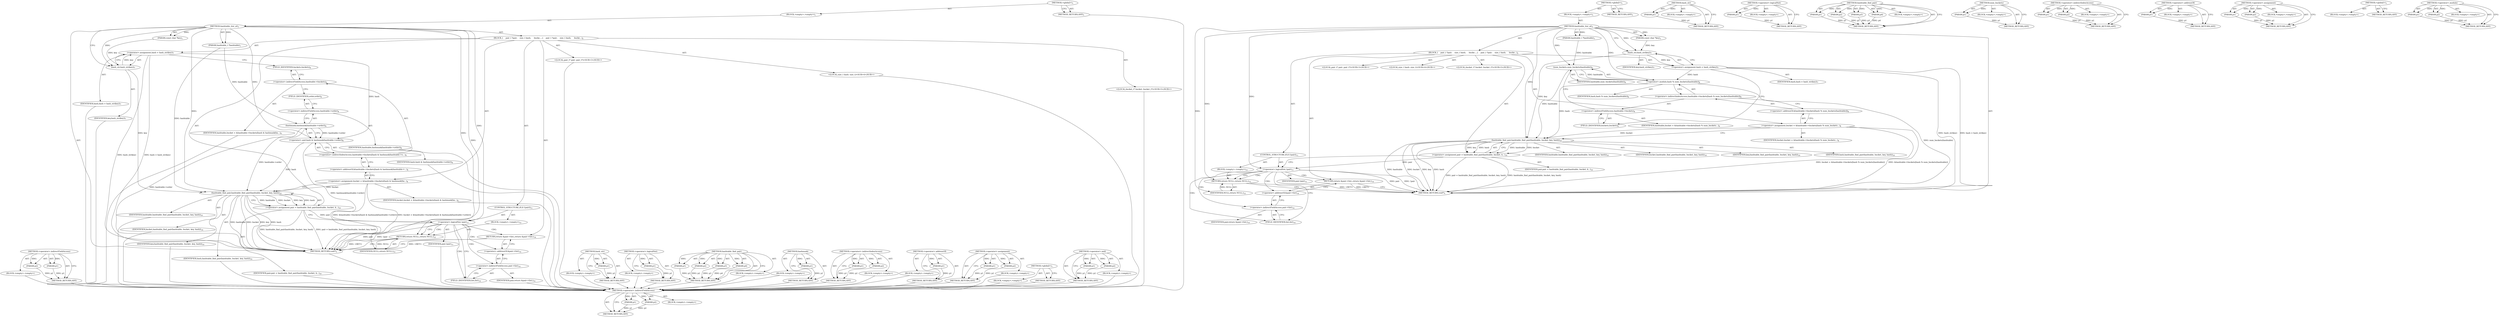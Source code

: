 digraph "&lt;operator&gt;.and" {
vulnerable_93 [label=<(METHOD,&lt;operator&gt;.indirectFieldAccess)>];
vulnerable_94 [label=<(PARAM,p1)>];
vulnerable_95 [label=<(PARAM,p2)>];
vulnerable_96 [label=<(BLOCK,&lt;empty&gt;,&lt;empty&gt;)>];
vulnerable_97 [label=<(METHOD_RETURN,ANY)>];
vulnerable_6 [label=<(METHOD,&lt;global&gt;)<SUB>1</SUB>>];
vulnerable_7 [label=<(BLOCK,&lt;empty&gt;,&lt;empty&gt;)<SUB>1</SUB>>];
vulnerable_8 [label=<(METHOD,hashtable_iter_at)<SUB>1</SUB>>];
vulnerable_9 [label=<(PARAM,hashtable_t *hashtable)<SUB>1</SUB>>];
vulnerable_10 [label=<(PARAM,const char *key)<SUB>1</SUB>>];
vulnerable_11 [label=<(BLOCK,{
    pair_t *pair;
    size_t hash;
     bucke...,{
    pair_t *pair;
    size_t hash;
     bucke...)<SUB>2</SUB>>];
vulnerable_12 [label="<(LOCAL,pair_t* pair: pair_t*)<SUB>3</SUB>>"];
vulnerable_13 [label="<(LOCAL,size_t hash: size_t)<SUB>4</SUB>>"];
vulnerable_14 [label="<(LOCAL,bucket_t* bucket: bucket_t*)<SUB>5</SUB>>"];
vulnerable_15 [label=<(&lt;operator&gt;.assignment,hash = hash_str(key))<SUB>7</SUB>>];
vulnerable_16 [label=<(IDENTIFIER,hash,hash = hash_str(key))<SUB>7</SUB>>];
vulnerable_17 [label=<(hash_str,hash_str(key))<SUB>7</SUB>>];
vulnerable_18 [label=<(IDENTIFIER,key,hash_str(key))<SUB>7</SUB>>];
vulnerable_19 [label=<(&lt;operator&gt;.assignment,bucket = &amp;hashtable-&gt;buckets[hash % num_buckets...)<SUB>8</SUB>>];
vulnerable_20 [label=<(IDENTIFIER,bucket,bucket = &amp;hashtable-&gt;buckets[hash % num_buckets...)<SUB>8</SUB>>];
vulnerable_21 [label=<(&lt;operator&gt;.addressOf,&amp;hashtable-&gt;buckets[hash % num_buckets(hashtable)])<SUB>8</SUB>>];
vulnerable_22 [label=<(&lt;operator&gt;.indirectIndexAccess,hashtable-&gt;buckets[hash % num_buckets(hashtable)])<SUB>8</SUB>>];
vulnerable_23 [label=<(&lt;operator&gt;.indirectFieldAccess,hashtable-&gt;buckets)<SUB>8</SUB>>];
vulnerable_24 [label=<(IDENTIFIER,hashtable,bucket = &amp;hashtable-&gt;buckets[hash % num_buckets...)<SUB>8</SUB>>];
vulnerable_25 [label=<(FIELD_IDENTIFIER,buckets,buckets)<SUB>8</SUB>>];
vulnerable_26 [label=<(&lt;operator&gt;.modulo,hash % num_buckets(hashtable))<SUB>8</SUB>>];
vulnerable_27 [label=<(IDENTIFIER,hash,hash % num_buckets(hashtable))<SUB>8</SUB>>];
vulnerable_28 [label=<(num_buckets,num_buckets(hashtable))<SUB>8</SUB>>];
vulnerable_29 [label=<(IDENTIFIER,hashtable,num_buckets(hashtable))<SUB>8</SUB>>];
vulnerable_30 [label=<(&lt;operator&gt;.assignment,pair = hashtable_find_pair(hashtable, bucket, k...)<SUB>10</SUB>>];
vulnerable_31 [label=<(IDENTIFIER,pair,pair = hashtable_find_pair(hashtable, bucket, k...)<SUB>10</SUB>>];
vulnerable_32 [label=<(hashtable_find_pair,hashtable_find_pair(hashtable, bucket, key, hash))<SUB>10</SUB>>];
vulnerable_33 [label=<(IDENTIFIER,hashtable,hashtable_find_pair(hashtable, bucket, key, hash))<SUB>10</SUB>>];
vulnerable_34 [label=<(IDENTIFIER,bucket,hashtable_find_pair(hashtable, bucket, key, hash))<SUB>10</SUB>>];
vulnerable_35 [label=<(IDENTIFIER,key,hashtable_find_pair(hashtable, bucket, key, hash))<SUB>10</SUB>>];
vulnerable_36 [label=<(IDENTIFIER,hash,hashtable_find_pair(hashtable, bucket, key, hash))<SUB>10</SUB>>];
vulnerable_37 [label=<(CONTROL_STRUCTURE,IF,if (!pair))<SUB>11</SUB>>];
vulnerable_38 [label=<(&lt;operator&gt;.logicalNot,!pair)<SUB>11</SUB>>];
vulnerable_39 [label=<(IDENTIFIER,pair,!pair)<SUB>11</SUB>>];
vulnerable_40 [label=<(BLOCK,&lt;empty&gt;,&lt;empty&gt;)<SUB>12</SUB>>];
vulnerable_41 [label=<(RETURN,return NULL;,return NULL;)<SUB>12</SUB>>];
vulnerable_42 [label=<(IDENTIFIER,NULL,return NULL;)<SUB>12</SUB>>];
vulnerable_43 [label=<(RETURN,return &amp;pair-&gt;list;,return &amp;pair-&gt;list;)<SUB>14</SUB>>];
vulnerable_44 [label=<(&lt;operator&gt;.addressOf,&amp;pair-&gt;list)<SUB>14</SUB>>];
vulnerable_45 [label=<(&lt;operator&gt;.indirectFieldAccess,pair-&gt;list)<SUB>14</SUB>>];
vulnerable_46 [label=<(IDENTIFIER,pair,return &amp;pair-&gt;list;)<SUB>14</SUB>>];
vulnerable_47 [label=<(FIELD_IDENTIFIER,list,list)<SUB>14</SUB>>];
vulnerable_48 [label=<(METHOD_RETURN,void*)<SUB>1</SUB>>];
vulnerable_50 [label=<(METHOD_RETURN,ANY)<SUB>1</SUB>>];
vulnerable_80 [label=<(METHOD,hash_str)>];
vulnerable_81 [label=<(PARAM,p1)>];
vulnerable_82 [label=<(BLOCK,&lt;empty&gt;,&lt;empty&gt;)>];
vulnerable_83 [label=<(METHOD_RETURN,ANY)>];
vulnerable_114 [label=<(METHOD,&lt;operator&gt;.logicalNot)>];
vulnerable_115 [label=<(PARAM,p1)>];
vulnerable_116 [label=<(BLOCK,&lt;empty&gt;,&lt;empty&gt;)>];
vulnerable_117 [label=<(METHOD_RETURN,ANY)>];
vulnerable_107 [label=<(METHOD,hashtable_find_pair)>];
vulnerable_108 [label=<(PARAM,p1)>];
vulnerable_109 [label=<(PARAM,p2)>];
vulnerable_110 [label=<(PARAM,p3)>];
vulnerable_111 [label=<(PARAM,p4)>];
vulnerable_112 [label=<(BLOCK,&lt;empty&gt;,&lt;empty&gt;)>];
vulnerable_113 [label=<(METHOD_RETURN,ANY)>];
vulnerable_103 [label=<(METHOD,num_buckets)>];
vulnerable_104 [label=<(PARAM,p1)>];
vulnerable_105 [label=<(BLOCK,&lt;empty&gt;,&lt;empty&gt;)>];
vulnerable_106 [label=<(METHOD_RETURN,ANY)>];
vulnerable_88 [label=<(METHOD,&lt;operator&gt;.indirectIndexAccess)>];
vulnerable_89 [label=<(PARAM,p1)>];
vulnerable_90 [label=<(PARAM,p2)>];
vulnerable_91 [label=<(BLOCK,&lt;empty&gt;,&lt;empty&gt;)>];
vulnerable_92 [label=<(METHOD_RETURN,ANY)>];
vulnerable_84 [label=<(METHOD,&lt;operator&gt;.addressOf)>];
vulnerable_85 [label=<(PARAM,p1)>];
vulnerable_86 [label=<(BLOCK,&lt;empty&gt;,&lt;empty&gt;)>];
vulnerable_87 [label=<(METHOD_RETURN,ANY)>];
vulnerable_75 [label=<(METHOD,&lt;operator&gt;.assignment)>];
vulnerable_76 [label=<(PARAM,p1)>];
vulnerable_77 [label=<(PARAM,p2)>];
vulnerable_78 [label=<(BLOCK,&lt;empty&gt;,&lt;empty&gt;)>];
vulnerable_79 [label=<(METHOD_RETURN,ANY)>];
vulnerable_69 [label=<(METHOD,&lt;global&gt;)<SUB>1</SUB>>];
vulnerable_70 [label=<(BLOCK,&lt;empty&gt;,&lt;empty&gt;)>];
vulnerable_71 [label=<(METHOD_RETURN,ANY)>];
vulnerable_98 [label=<(METHOD,&lt;operator&gt;.modulo)>];
vulnerable_99 [label=<(PARAM,p1)>];
vulnerable_100 [label=<(PARAM,p2)>];
vulnerable_101 [label=<(BLOCK,&lt;empty&gt;,&lt;empty&gt;)>];
vulnerable_102 [label=<(METHOD_RETURN,ANY)>];
fixed_95 [label=<(METHOD,&lt;operator&gt;.indirectFieldAccess)>];
fixed_96 [label=<(PARAM,p1)>];
fixed_97 [label=<(PARAM,p2)>];
fixed_98 [label=<(BLOCK,&lt;empty&gt;,&lt;empty&gt;)>];
fixed_99 [label=<(METHOD_RETURN,ANY)>];
fixed_6 [label=<(METHOD,&lt;global&gt;)<SUB>1</SUB>>];
fixed_7 [label=<(BLOCK,&lt;empty&gt;,&lt;empty&gt;)<SUB>1</SUB>>];
fixed_8 [label=<(METHOD,hashtable_iter_at)<SUB>1</SUB>>];
fixed_9 [label=<(PARAM,hashtable_t *hashtable)<SUB>1</SUB>>];
fixed_10 [label=<(PARAM,const char *key)<SUB>1</SUB>>];
fixed_11 [label=<(BLOCK,{
    pair_t *pair;
    size_t hash;
     bucke...,{
    pair_t *pair;
    size_t hash;
     bucke...)<SUB>2</SUB>>];
fixed_12 [label="<(LOCAL,pair_t* pair: pair_t*)<SUB>3</SUB>>"];
fixed_13 [label="<(LOCAL,size_t hash: size_t)<SUB>4</SUB>>"];
fixed_14 [label="<(LOCAL,bucket_t* bucket: bucket_t*)<SUB>5</SUB>>"];
fixed_15 [label=<(&lt;operator&gt;.assignment,hash = hash_str(key))<SUB>7</SUB>>];
fixed_16 [label=<(IDENTIFIER,hash,hash = hash_str(key))<SUB>7</SUB>>];
fixed_17 [label=<(hash_str,hash_str(key))<SUB>7</SUB>>];
fixed_18 [label=<(IDENTIFIER,key,hash_str(key))<SUB>7</SUB>>];
fixed_19 [label=<(&lt;operator&gt;.assignment,bucket = &amp;hashtable-&gt;buckets[hash &amp; hashmask(ha...)<SUB>8</SUB>>];
fixed_20 [label=<(IDENTIFIER,bucket,bucket = &amp;hashtable-&gt;buckets[hash &amp; hashmask(ha...)<SUB>8</SUB>>];
fixed_21 [label=<(&lt;operator&gt;.addressOf,&amp;hashtable-&gt;buckets[hash &amp; hashmask(hashtable-&gt;...)<SUB>8</SUB>>];
fixed_22 [label=<(&lt;operator&gt;.indirectIndexAccess,hashtable-&gt;buckets[hash &amp; hashmask(hashtable-&gt;o...)<SUB>8</SUB>>];
fixed_23 [label=<(&lt;operator&gt;.indirectFieldAccess,hashtable-&gt;buckets)<SUB>8</SUB>>];
fixed_24 [label=<(IDENTIFIER,hashtable,bucket = &amp;hashtable-&gt;buckets[hash &amp; hashmask(ha...)<SUB>8</SUB>>];
fixed_25 [label=<(FIELD_IDENTIFIER,buckets,buckets)<SUB>8</SUB>>];
fixed_26 [label=<(&lt;operator&gt;.and,hash &amp; hashmask(hashtable-&gt;order))<SUB>8</SUB>>];
fixed_27 [label=<(IDENTIFIER,hash,hash &amp; hashmask(hashtable-&gt;order))<SUB>8</SUB>>];
fixed_28 [label=<(hashmask,hashmask(hashtable-&gt;order))<SUB>8</SUB>>];
fixed_29 [label=<(&lt;operator&gt;.indirectFieldAccess,hashtable-&gt;order)<SUB>8</SUB>>];
fixed_30 [label=<(IDENTIFIER,hashtable,hashmask(hashtable-&gt;order))<SUB>8</SUB>>];
fixed_31 [label=<(FIELD_IDENTIFIER,order,order)<SUB>8</SUB>>];
fixed_32 [label=<(&lt;operator&gt;.assignment,pair = hashtable_find_pair(hashtable, bucket, k...)<SUB>10</SUB>>];
fixed_33 [label=<(IDENTIFIER,pair,pair = hashtable_find_pair(hashtable, bucket, k...)<SUB>10</SUB>>];
fixed_34 [label=<(hashtable_find_pair,hashtable_find_pair(hashtable, bucket, key, hash))<SUB>10</SUB>>];
fixed_35 [label=<(IDENTIFIER,hashtable,hashtable_find_pair(hashtable, bucket, key, hash))<SUB>10</SUB>>];
fixed_36 [label=<(IDENTIFIER,bucket,hashtable_find_pair(hashtable, bucket, key, hash))<SUB>10</SUB>>];
fixed_37 [label=<(IDENTIFIER,key,hashtable_find_pair(hashtable, bucket, key, hash))<SUB>10</SUB>>];
fixed_38 [label=<(IDENTIFIER,hash,hashtable_find_pair(hashtable, bucket, key, hash))<SUB>10</SUB>>];
fixed_39 [label=<(CONTROL_STRUCTURE,IF,if (!pair))<SUB>11</SUB>>];
fixed_40 [label=<(&lt;operator&gt;.logicalNot,!pair)<SUB>11</SUB>>];
fixed_41 [label=<(IDENTIFIER,pair,!pair)<SUB>11</SUB>>];
fixed_42 [label=<(BLOCK,&lt;empty&gt;,&lt;empty&gt;)<SUB>12</SUB>>];
fixed_43 [label=<(RETURN,return NULL;,return NULL;)<SUB>12</SUB>>];
fixed_44 [label=<(IDENTIFIER,NULL,return NULL;)<SUB>12</SUB>>];
fixed_45 [label=<(RETURN,return &amp;pair-&gt;list;,return &amp;pair-&gt;list;)<SUB>14</SUB>>];
fixed_46 [label=<(&lt;operator&gt;.addressOf,&amp;pair-&gt;list)<SUB>14</SUB>>];
fixed_47 [label=<(&lt;operator&gt;.indirectFieldAccess,pair-&gt;list)<SUB>14</SUB>>];
fixed_48 [label=<(IDENTIFIER,pair,return &amp;pair-&gt;list;)<SUB>14</SUB>>];
fixed_49 [label=<(FIELD_IDENTIFIER,list,list)<SUB>14</SUB>>];
fixed_50 [label=<(METHOD_RETURN,void*)<SUB>1</SUB>>];
fixed_52 [label=<(METHOD_RETURN,ANY)<SUB>1</SUB>>];
fixed_82 [label=<(METHOD,hash_str)>];
fixed_83 [label=<(PARAM,p1)>];
fixed_84 [label=<(BLOCK,&lt;empty&gt;,&lt;empty&gt;)>];
fixed_85 [label=<(METHOD_RETURN,ANY)>];
fixed_116 [label=<(METHOD,&lt;operator&gt;.logicalNot)>];
fixed_117 [label=<(PARAM,p1)>];
fixed_118 [label=<(BLOCK,&lt;empty&gt;,&lt;empty&gt;)>];
fixed_119 [label=<(METHOD_RETURN,ANY)>];
fixed_109 [label=<(METHOD,hashtable_find_pair)>];
fixed_110 [label=<(PARAM,p1)>];
fixed_111 [label=<(PARAM,p2)>];
fixed_112 [label=<(PARAM,p3)>];
fixed_113 [label=<(PARAM,p4)>];
fixed_114 [label=<(BLOCK,&lt;empty&gt;,&lt;empty&gt;)>];
fixed_115 [label=<(METHOD_RETURN,ANY)>];
fixed_105 [label=<(METHOD,hashmask)>];
fixed_106 [label=<(PARAM,p1)>];
fixed_107 [label=<(BLOCK,&lt;empty&gt;,&lt;empty&gt;)>];
fixed_108 [label=<(METHOD_RETURN,ANY)>];
fixed_90 [label=<(METHOD,&lt;operator&gt;.indirectIndexAccess)>];
fixed_91 [label=<(PARAM,p1)>];
fixed_92 [label=<(PARAM,p2)>];
fixed_93 [label=<(BLOCK,&lt;empty&gt;,&lt;empty&gt;)>];
fixed_94 [label=<(METHOD_RETURN,ANY)>];
fixed_86 [label=<(METHOD,&lt;operator&gt;.addressOf)>];
fixed_87 [label=<(PARAM,p1)>];
fixed_88 [label=<(BLOCK,&lt;empty&gt;,&lt;empty&gt;)>];
fixed_89 [label=<(METHOD_RETURN,ANY)>];
fixed_77 [label=<(METHOD,&lt;operator&gt;.assignment)>];
fixed_78 [label=<(PARAM,p1)>];
fixed_79 [label=<(PARAM,p2)>];
fixed_80 [label=<(BLOCK,&lt;empty&gt;,&lt;empty&gt;)>];
fixed_81 [label=<(METHOD_RETURN,ANY)>];
fixed_71 [label=<(METHOD,&lt;global&gt;)<SUB>1</SUB>>];
fixed_72 [label=<(BLOCK,&lt;empty&gt;,&lt;empty&gt;)>];
fixed_73 [label=<(METHOD_RETURN,ANY)>];
fixed_100 [label=<(METHOD,&lt;operator&gt;.and)>];
fixed_101 [label=<(PARAM,p1)>];
fixed_102 [label=<(PARAM,p2)>];
fixed_103 [label=<(BLOCK,&lt;empty&gt;,&lt;empty&gt;)>];
fixed_104 [label=<(METHOD_RETURN,ANY)>];
vulnerable_93 -> vulnerable_94  [key=0, label="AST: "];
vulnerable_93 -> vulnerable_94  [key=1, label="DDG: "];
vulnerable_93 -> vulnerable_96  [key=0, label="AST: "];
vulnerable_93 -> vulnerable_95  [key=0, label="AST: "];
vulnerable_93 -> vulnerable_95  [key=1, label="DDG: "];
vulnerable_93 -> vulnerable_97  [key=0, label="AST: "];
vulnerable_93 -> vulnerable_97  [key=1, label="CFG: "];
vulnerable_94 -> vulnerable_97  [key=0, label="DDG: p1"];
vulnerable_95 -> vulnerable_97  [key=0, label="DDG: p2"];
vulnerable_6 -> vulnerable_7  [key=0, label="AST: "];
vulnerable_6 -> vulnerable_50  [key=0, label="AST: "];
vulnerable_6 -> vulnerable_50  [key=1, label="CFG: "];
vulnerable_7 -> vulnerable_8  [key=0, label="AST: "];
vulnerable_8 -> vulnerable_9  [key=0, label="AST: "];
vulnerable_8 -> vulnerable_9  [key=1, label="DDG: "];
vulnerable_8 -> vulnerable_10  [key=0, label="AST: "];
vulnerable_8 -> vulnerable_10  [key=1, label="DDG: "];
vulnerable_8 -> vulnerable_11  [key=0, label="AST: "];
vulnerable_8 -> vulnerable_48  [key=0, label="AST: "];
vulnerable_8 -> vulnerable_17  [key=0, label="CFG: "];
vulnerable_8 -> vulnerable_17  [key=1, label="DDG: "];
vulnerable_8 -> vulnerable_32  [key=0, label="DDG: "];
vulnerable_8 -> vulnerable_38  [key=0, label="DDG: "];
vulnerable_8 -> vulnerable_41  [key=0, label="DDG: "];
vulnerable_8 -> vulnerable_42  [key=0, label="DDG: "];
vulnerable_8 -> vulnerable_26  [key=0, label="DDG: "];
vulnerable_8 -> vulnerable_28  [key=0, label="DDG: "];
vulnerable_9 -> vulnerable_28  [key=0, label="DDG: hashtable"];
vulnerable_10 -> vulnerable_17  [key=0, label="DDG: key"];
vulnerable_11 -> vulnerable_12  [key=0, label="AST: "];
vulnerable_11 -> vulnerable_13  [key=0, label="AST: "];
vulnerable_11 -> vulnerable_14  [key=0, label="AST: "];
vulnerable_11 -> vulnerable_15  [key=0, label="AST: "];
vulnerable_11 -> vulnerable_19  [key=0, label="AST: "];
vulnerable_11 -> vulnerable_30  [key=0, label="AST: "];
vulnerable_11 -> vulnerable_37  [key=0, label="AST: "];
vulnerable_11 -> vulnerable_43  [key=0, label="AST: "];
vulnerable_15 -> vulnerable_16  [key=0, label="AST: "];
vulnerable_15 -> vulnerable_17  [key=0, label="AST: "];
vulnerable_15 -> vulnerable_25  [key=0, label="CFG: "];
vulnerable_15 -> vulnerable_48  [key=0, label="DDG: hash_str(key)"];
vulnerable_15 -> vulnerable_48  [key=1, label="DDG: hash = hash_str(key)"];
vulnerable_15 -> vulnerable_26  [key=0, label="DDG: hash"];
vulnerable_17 -> vulnerable_18  [key=0, label="AST: "];
vulnerable_17 -> vulnerable_15  [key=0, label="CFG: "];
vulnerable_17 -> vulnerable_15  [key=1, label="DDG: key"];
vulnerable_17 -> vulnerable_32  [key=0, label="DDG: key"];
vulnerable_19 -> vulnerable_20  [key=0, label="AST: "];
vulnerable_19 -> vulnerable_21  [key=0, label="AST: "];
vulnerable_19 -> vulnerable_32  [key=0, label="CFG: "];
vulnerable_19 -> vulnerable_32  [key=1, label="DDG: bucket"];
vulnerable_19 -> vulnerable_48  [key=0, label="DDG: &amp;hashtable-&gt;buckets[hash % num_buckets(hashtable)]"];
vulnerable_19 -> vulnerable_48  [key=1, label="DDG: bucket = &amp;hashtable-&gt;buckets[hash % num_buckets(hashtable)]"];
vulnerable_21 -> vulnerable_22  [key=0, label="AST: "];
vulnerable_21 -> vulnerable_19  [key=0, label="CFG: "];
vulnerable_22 -> vulnerable_23  [key=0, label="AST: "];
vulnerable_22 -> vulnerable_26  [key=0, label="AST: "];
vulnerable_22 -> vulnerable_21  [key=0, label="CFG: "];
vulnerable_23 -> vulnerable_24  [key=0, label="AST: "];
vulnerable_23 -> vulnerable_25  [key=0, label="AST: "];
vulnerable_23 -> vulnerable_28  [key=0, label="CFG: "];
vulnerable_25 -> vulnerable_23  [key=0, label="CFG: "];
vulnerable_26 -> vulnerable_27  [key=0, label="AST: "];
vulnerable_26 -> vulnerable_28  [key=0, label="AST: "];
vulnerable_26 -> vulnerable_22  [key=0, label="CFG: "];
vulnerable_26 -> vulnerable_48  [key=0, label="DDG: num_buckets(hashtable)"];
vulnerable_26 -> vulnerable_32  [key=0, label="DDG: hash"];
vulnerable_28 -> vulnerable_29  [key=0, label="AST: "];
vulnerable_28 -> vulnerable_26  [key=0, label="CFG: "];
vulnerable_28 -> vulnerable_26  [key=1, label="DDG: hashtable"];
vulnerable_28 -> vulnerable_32  [key=0, label="DDG: hashtable"];
vulnerable_30 -> vulnerable_31  [key=0, label="AST: "];
vulnerable_30 -> vulnerable_32  [key=0, label="AST: "];
vulnerable_30 -> vulnerable_38  [key=0, label="CFG: "];
vulnerable_30 -> vulnerable_38  [key=1, label="DDG: pair"];
vulnerable_30 -> vulnerable_48  [key=0, label="DDG: hashtable_find_pair(hashtable, bucket, key, hash)"];
vulnerable_30 -> vulnerable_48  [key=1, label="DDG: pair = hashtable_find_pair(hashtable, bucket, key, hash)"];
vulnerable_32 -> vulnerable_33  [key=0, label="AST: "];
vulnerable_32 -> vulnerable_34  [key=0, label="AST: "];
vulnerable_32 -> vulnerable_35  [key=0, label="AST: "];
vulnerable_32 -> vulnerable_36  [key=0, label="AST: "];
vulnerable_32 -> vulnerable_30  [key=0, label="CFG: "];
vulnerable_32 -> vulnerable_30  [key=1, label="DDG: hashtable"];
vulnerable_32 -> vulnerable_30  [key=2, label="DDG: bucket"];
vulnerable_32 -> vulnerable_30  [key=3, label="DDG: key"];
vulnerable_32 -> vulnerable_30  [key=4, label="DDG: hash"];
vulnerable_32 -> vulnerable_48  [key=0, label="DDG: hashtable"];
vulnerable_32 -> vulnerable_48  [key=1, label="DDG: bucket"];
vulnerable_32 -> vulnerable_48  [key=2, label="DDG: key"];
vulnerable_32 -> vulnerable_48  [key=3, label="DDG: hash"];
vulnerable_37 -> vulnerable_38  [key=0, label="AST: "];
vulnerable_37 -> vulnerable_40  [key=0, label="AST: "];
vulnerable_38 -> vulnerable_39  [key=0, label="AST: "];
vulnerable_38 -> vulnerable_41  [key=0, label="CFG: "];
vulnerable_38 -> vulnerable_41  [key=1, label="CDG: "];
vulnerable_38 -> vulnerable_47  [key=0, label="CFG: "];
vulnerable_38 -> vulnerable_47  [key=1, label="CDG: "];
vulnerable_38 -> vulnerable_48  [key=0, label="DDG: pair"];
vulnerable_38 -> vulnerable_48  [key=1, label="DDG: !pair"];
vulnerable_38 -> vulnerable_44  [key=0, label="CDG: "];
vulnerable_38 -> vulnerable_45  [key=0, label="CDG: "];
vulnerable_38 -> vulnerable_43  [key=0, label="CDG: "];
vulnerable_40 -> vulnerable_41  [key=0, label="AST: "];
vulnerable_41 -> vulnerable_42  [key=0, label="AST: "];
vulnerable_41 -> vulnerable_48  [key=0, label="CFG: "];
vulnerable_41 -> vulnerable_48  [key=1, label="DDG: &lt;RET&gt;"];
vulnerable_42 -> vulnerable_41  [key=0, label="DDG: NULL"];
vulnerable_43 -> vulnerable_44  [key=0, label="AST: "];
vulnerable_43 -> vulnerable_48  [key=0, label="CFG: "];
vulnerable_43 -> vulnerable_48  [key=1, label="DDG: &lt;RET&gt;"];
vulnerable_44 -> vulnerable_45  [key=0, label="AST: "];
vulnerable_44 -> vulnerable_43  [key=0, label="CFG: "];
vulnerable_45 -> vulnerable_46  [key=0, label="AST: "];
vulnerable_45 -> vulnerable_47  [key=0, label="AST: "];
vulnerable_45 -> vulnerable_44  [key=0, label="CFG: "];
vulnerable_47 -> vulnerable_45  [key=0, label="CFG: "];
vulnerable_80 -> vulnerable_81  [key=0, label="AST: "];
vulnerable_80 -> vulnerable_81  [key=1, label="DDG: "];
vulnerable_80 -> vulnerable_82  [key=0, label="AST: "];
vulnerable_80 -> vulnerable_83  [key=0, label="AST: "];
vulnerable_80 -> vulnerable_83  [key=1, label="CFG: "];
vulnerable_81 -> vulnerable_83  [key=0, label="DDG: p1"];
vulnerable_114 -> vulnerable_115  [key=0, label="AST: "];
vulnerable_114 -> vulnerable_115  [key=1, label="DDG: "];
vulnerable_114 -> vulnerable_116  [key=0, label="AST: "];
vulnerable_114 -> vulnerable_117  [key=0, label="AST: "];
vulnerable_114 -> vulnerable_117  [key=1, label="CFG: "];
vulnerable_115 -> vulnerable_117  [key=0, label="DDG: p1"];
vulnerable_107 -> vulnerable_108  [key=0, label="AST: "];
vulnerable_107 -> vulnerable_108  [key=1, label="DDG: "];
vulnerable_107 -> vulnerable_112  [key=0, label="AST: "];
vulnerable_107 -> vulnerable_109  [key=0, label="AST: "];
vulnerable_107 -> vulnerable_109  [key=1, label="DDG: "];
vulnerable_107 -> vulnerable_113  [key=0, label="AST: "];
vulnerable_107 -> vulnerable_113  [key=1, label="CFG: "];
vulnerable_107 -> vulnerable_110  [key=0, label="AST: "];
vulnerable_107 -> vulnerable_110  [key=1, label="DDG: "];
vulnerable_107 -> vulnerable_111  [key=0, label="AST: "];
vulnerable_107 -> vulnerable_111  [key=1, label="DDG: "];
vulnerable_108 -> vulnerable_113  [key=0, label="DDG: p1"];
vulnerable_109 -> vulnerable_113  [key=0, label="DDG: p2"];
vulnerable_110 -> vulnerable_113  [key=0, label="DDG: p3"];
vulnerable_111 -> vulnerable_113  [key=0, label="DDG: p4"];
vulnerable_103 -> vulnerable_104  [key=0, label="AST: "];
vulnerable_103 -> vulnerable_104  [key=1, label="DDG: "];
vulnerable_103 -> vulnerable_105  [key=0, label="AST: "];
vulnerable_103 -> vulnerable_106  [key=0, label="AST: "];
vulnerable_103 -> vulnerable_106  [key=1, label="CFG: "];
vulnerable_104 -> vulnerable_106  [key=0, label="DDG: p1"];
vulnerable_88 -> vulnerable_89  [key=0, label="AST: "];
vulnerable_88 -> vulnerable_89  [key=1, label="DDG: "];
vulnerable_88 -> vulnerable_91  [key=0, label="AST: "];
vulnerable_88 -> vulnerable_90  [key=0, label="AST: "];
vulnerable_88 -> vulnerable_90  [key=1, label="DDG: "];
vulnerable_88 -> vulnerable_92  [key=0, label="AST: "];
vulnerable_88 -> vulnerable_92  [key=1, label="CFG: "];
vulnerable_89 -> vulnerable_92  [key=0, label="DDG: p1"];
vulnerable_90 -> vulnerable_92  [key=0, label="DDG: p2"];
vulnerable_84 -> vulnerable_85  [key=0, label="AST: "];
vulnerable_84 -> vulnerable_85  [key=1, label="DDG: "];
vulnerable_84 -> vulnerable_86  [key=0, label="AST: "];
vulnerable_84 -> vulnerable_87  [key=0, label="AST: "];
vulnerable_84 -> vulnerable_87  [key=1, label="CFG: "];
vulnerable_85 -> vulnerable_87  [key=0, label="DDG: p1"];
vulnerable_75 -> vulnerable_76  [key=0, label="AST: "];
vulnerable_75 -> vulnerable_76  [key=1, label="DDG: "];
vulnerable_75 -> vulnerable_78  [key=0, label="AST: "];
vulnerable_75 -> vulnerable_77  [key=0, label="AST: "];
vulnerable_75 -> vulnerable_77  [key=1, label="DDG: "];
vulnerable_75 -> vulnerable_79  [key=0, label="AST: "];
vulnerable_75 -> vulnerable_79  [key=1, label="CFG: "];
vulnerable_76 -> vulnerable_79  [key=0, label="DDG: p1"];
vulnerable_77 -> vulnerable_79  [key=0, label="DDG: p2"];
vulnerable_69 -> vulnerable_70  [key=0, label="AST: "];
vulnerable_69 -> vulnerable_71  [key=0, label="AST: "];
vulnerable_69 -> vulnerable_71  [key=1, label="CFG: "];
vulnerable_98 -> vulnerable_99  [key=0, label="AST: "];
vulnerable_98 -> vulnerable_99  [key=1, label="DDG: "];
vulnerable_98 -> vulnerable_101  [key=0, label="AST: "];
vulnerable_98 -> vulnerable_100  [key=0, label="AST: "];
vulnerable_98 -> vulnerable_100  [key=1, label="DDG: "];
vulnerable_98 -> vulnerable_102  [key=0, label="AST: "];
vulnerable_98 -> vulnerable_102  [key=1, label="CFG: "];
vulnerable_99 -> vulnerable_102  [key=0, label="DDG: p1"];
vulnerable_100 -> vulnerable_102  [key=0, label="DDG: p2"];
fixed_95 -> fixed_96  [key=0, label="AST: "];
fixed_95 -> fixed_96  [key=1, label="DDG: "];
fixed_95 -> fixed_98  [key=0, label="AST: "];
fixed_95 -> fixed_97  [key=0, label="AST: "];
fixed_95 -> fixed_97  [key=1, label="DDG: "];
fixed_95 -> fixed_99  [key=0, label="AST: "];
fixed_95 -> fixed_99  [key=1, label="CFG: "];
fixed_96 -> fixed_99  [key=0, label="DDG: p1"];
fixed_97 -> fixed_99  [key=0, label="DDG: p2"];
fixed_98 -> vulnerable_93  [key=0];
fixed_99 -> vulnerable_93  [key=0];
fixed_6 -> fixed_7  [key=0, label="AST: "];
fixed_6 -> fixed_52  [key=0, label="AST: "];
fixed_6 -> fixed_52  [key=1, label="CFG: "];
fixed_7 -> fixed_8  [key=0, label="AST: "];
fixed_8 -> fixed_9  [key=0, label="AST: "];
fixed_8 -> fixed_9  [key=1, label="DDG: "];
fixed_8 -> fixed_10  [key=0, label="AST: "];
fixed_8 -> fixed_10  [key=1, label="DDG: "];
fixed_8 -> fixed_11  [key=0, label="AST: "];
fixed_8 -> fixed_50  [key=0, label="AST: "];
fixed_8 -> fixed_17  [key=0, label="CFG: "];
fixed_8 -> fixed_17  [key=1, label="DDG: "];
fixed_8 -> fixed_34  [key=0, label="DDG: "];
fixed_8 -> fixed_40  [key=0, label="DDG: "];
fixed_8 -> fixed_43  [key=0, label="DDG: "];
fixed_8 -> fixed_44  [key=0, label="DDG: "];
fixed_8 -> fixed_26  [key=0, label="DDG: "];
fixed_9 -> fixed_34  [key=0, label="DDG: hashtable"];
fixed_9 -> fixed_28  [key=0, label="DDG: hashtable"];
fixed_10 -> fixed_17  [key=0, label="DDG: key"];
fixed_11 -> fixed_12  [key=0, label="AST: "];
fixed_11 -> fixed_13  [key=0, label="AST: "];
fixed_11 -> fixed_14  [key=0, label="AST: "];
fixed_11 -> fixed_15  [key=0, label="AST: "];
fixed_11 -> fixed_19  [key=0, label="AST: "];
fixed_11 -> fixed_32  [key=0, label="AST: "];
fixed_11 -> fixed_39  [key=0, label="AST: "];
fixed_11 -> fixed_45  [key=0, label="AST: "];
fixed_12 -> vulnerable_93  [key=0];
fixed_13 -> vulnerable_93  [key=0];
fixed_14 -> vulnerable_93  [key=0];
fixed_15 -> fixed_16  [key=0, label="AST: "];
fixed_15 -> fixed_17  [key=0, label="AST: "];
fixed_15 -> fixed_25  [key=0, label="CFG: "];
fixed_15 -> fixed_50  [key=0, label="DDG: hash_str(key)"];
fixed_15 -> fixed_50  [key=1, label="DDG: hash = hash_str(key)"];
fixed_15 -> fixed_26  [key=0, label="DDG: hash"];
fixed_16 -> vulnerable_93  [key=0];
fixed_17 -> fixed_18  [key=0, label="AST: "];
fixed_17 -> fixed_15  [key=0, label="CFG: "];
fixed_17 -> fixed_15  [key=1, label="DDG: key"];
fixed_17 -> fixed_34  [key=0, label="DDG: key"];
fixed_18 -> vulnerable_93  [key=0];
fixed_19 -> fixed_20  [key=0, label="AST: "];
fixed_19 -> fixed_21  [key=0, label="AST: "];
fixed_19 -> fixed_34  [key=0, label="CFG: "];
fixed_19 -> fixed_34  [key=1, label="DDG: bucket"];
fixed_19 -> fixed_50  [key=0, label="DDG: &amp;hashtable-&gt;buckets[hash &amp; hashmask(hashtable-&gt;order)]"];
fixed_19 -> fixed_50  [key=1, label="DDG: bucket = &amp;hashtable-&gt;buckets[hash &amp; hashmask(hashtable-&gt;order)]"];
fixed_20 -> vulnerable_93  [key=0];
fixed_21 -> fixed_22  [key=0, label="AST: "];
fixed_21 -> fixed_19  [key=0, label="CFG: "];
fixed_22 -> fixed_23  [key=0, label="AST: "];
fixed_22 -> fixed_26  [key=0, label="AST: "];
fixed_22 -> fixed_21  [key=0, label="CFG: "];
fixed_23 -> fixed_24  [key=0, label="AST: "];
fixed_23 -> fixed_25  [key=0, label="AST: "];
fixed_23 -> fixed_31  [key=0, label="CFG: "];
fixed_24 -> vulnerable_93  [key=0];
fixed_25 -> fixed_23  [key=0, label="CFG: "];
fixed_26 -> fixed_27  [key=0, label="AST: "];
fixed_26 -> fixed_28  [key=0, label="AST: "];
fixed_26 -> fixed_22  [key=0, label="CFG: "];
fixed_26 -> fixed_50  [key=0, label="DDG: hashmask(hashtable-&gt;order)"];
fixed_26 -> fixed_34  [key=0, label="DDG: hash"];
fixed_27 -> vulnerable_93  [key=0];
fixed_28 -> fixed_29  [key=0, label="AST: "];
fixed_28 -> fixed_26  [key=0, label="CFG: "];
fixed_28 -> fixed_26  [key=1, label="DDG: hashtable-&gt;order"];
fixed_28 -> fixed_50  [key=0, label="DDG: hashtable-&gt;order"];
fixed_28 -> fixed_34  [key=0, label="DDG: hashtable-&gt;order"];
fixed_29 -> fixed_30  [key=0, label="AST: "];
fixed_29 -> fixed_31  [key=0, label="AST: "];
fixed_29 -> fixed_28  [key=0, label="CFG: "];
fixed_30 -> vulnerable_93  [key=0];
fixed_31 -> fixed_29  [key=0, label="CFG: "];
fixed_32 -> fixed_33  [key=0, label="AST: "];
fixed_32 -> fixed_34  [key=0, label="AST: "];
fixed_32 -> fixed_40  [key=0, label="CFG: "];
fixed_32 -> fixed_40  [key=1, label="DDG: pair"];
fixed_32 -> fixed_50  [key=0, label="DDG: hashtable_find_pair(hashtable, bucket, key, hash)"];
fixed_32 -> fixed_50  [key=1, label="DDG: pair = hashtable_find_pair(hashtable, bucket, key, hash)"];
fixed_33 -> vulnerable_93  [key=0];
fixed_34 -> fixed_35  [key=0, label="AST: "];
fixed_34 -> fixed_36  [key=0, label="AST: "];
fixed_34 -> fixed_37  [key=0, label="AST: "];
fixed_34 -> fixed_38  [key=0, label="AST: "];
fixed_34 -> fixed_32  [key=0, label="CFG: "];
fixed_34 -> fixed_32  [key=1, label="DDG: hashtable"];
fixed_34 -> fixed_32  [key=2, label="DDG: bucket"];
fixed_34 -> fixed_32  [key=3, label="DDG: key"];
fixed_34 -> fixed_32  [key=4, label="DDG: hash"];
fixed_34 -> fixed_50  [key=0, label="DDG: hashtable"];
fixed_34 -> fixed_50  [key=1, label="DDG: bucket"];
fixed_34 -> fixed_50  [key=2, label="DDG: key"];
fixed_34 -> fixed_50  [key=3, label="DDG: hash"];
fixed_35 -> vulnerable_93  [key=0];
fixed_36 -> vulnerable_93  [key=0];
fixed_37 -> vulnerable_93  [key=0];
fixed_38 -> vulnerable_93  [key=0];
fixed_39 -> fixed_40  [key=0, label="AST: "];
fixed_39 -> fixed_42  [key=0, label="AST: "];
fixed_40 -> fixed_41  [key=0, label="AST: "];
fixed_40 -> fixed_43  [key=0, label="CFG: "];
fixed_40 -> fixed_43  [key=1, label="CDG: "];
fixed_40 -> fixed_49  [key=0, label="CFG: "];
fixed_40 -> fixed_49  [key=1, label="CDG: "];
fixed_40 -> fixed_50  [key=0, label="DDG: pair"];
fixed_40 -> fixed_50  [key=1, label="DDG: !pair"];
fixed_40 -> fixed_47  [key=0, label="CDG: "];
fixed_40 -> fixed_45  [key=0, label="CDG: "];
fixed_40 -> fixed_46  [key=0, label="CDG: "];
fixed_41 -> vulnerable_93  [key=0];
fixed_42 -> fixed_43  [key=0, label="AST: "];
fixed_43 -> fixed_44  [key=0, label="AST: "];
fixed_43 -> fixed_50  [key=0, label="CFG: "];
fixed_43 -> fixed_50  [key=1, label="DDG: &lt;RET&gt;"];
fixed_44 -> fixed_43  [key=0, label="DDG: NULL"];
fixed_45 -> fixed_46  [key=0, label="AST: "];
fixed_45 -> fixed_50  [key=0, label="CFG: "];
fixed_45 -> fixed_50  [key=1, label="DDG: &lt;RET&gt;"];
fixed_46 -> fixed_47  [key=0, label="AST: "];
fixed_46 -> fixed_45  [key=0, label="CFG: "];
fixed_47 -> fixed_48  [key=0, label="AST: "];
fixed_47 -> fixed_49  [key=0, label="AST: "];
fixed_47 -> fixed_46  [key=0, label="CFG: "];
fixed_48 -> vulnerable_93  [key=0];
fixed_49 -> fixed_47  [key=0, label="CFG: "];
fixed_50 -> vulnerable_93  [key=0];
fixed_52 -> vulnerable_93  [key=0];
fixed_82 -> fixed_83  [key=0, label="AST: "];
fixed_82 -> fixed_83  [key=1, label="DDG: "];
fixed_82 -> fixed_84  [key=0, label="AST: "];
fixed_82 -> fixed_85  [key=0, label="AST: "];
fixed_82 -> fixed_85  [key=1, label="CFG: "];
fixed_83 -> fixed_85  [key=0, label="DDG: p1"];
fixed_84 -> vulnerable_93  [key=0];
fixed_85 -> vulnerable_93  [key=0];
fixed_116 -> fixed_117  [key=0, label="AST: "];
fixed_116 -> fixed_117  [key=1, label="DDG: "];
fixed_116 -> fixed_118  [key=0, label="AST: "];
fixed_116 -> fixed_119  [key=0, label="AST: "];
fixed_116 -> fixed_119  [key=1, label="CFG: "];
fixed_117 -> fixed_119  [key=0, label="DDG: p1"];
fixed_118 -> vulnerable_93  [key=0];
fixed_119 -> vulnerable_93  [key=0];
fixed_109 -> fixed_110  [key=0, label="AST: "];
fixed_109 -> fixed_110  [key=1, label="DDG: "];
fixed_109 -> fixed_114  [key=0, label="AST: "];
fixed_109 -> fixed_111  [key=0, label="AST: "];
fixed_109 -> fixed_111  [key=1, label="DDG: "];
fixed_109 -> fixed_115  [key=0, label="AST: "];
fixed_109 -> fixed_115  [key=1, label="CFG: "];
fixed_109 -> fixed_112  [key=0, label="AST: "];
fixed_109 -> fixed_112  [key=1, label="DDG: "];
fixed_109 -> fixed_113  [key=0, label="AST: "];
fixed_109 -> fixed_113  [key=1, label="DDG: "];
fixed_110 -> fixed_115  [key=0, label="DDG: p1"];
fixed_111 -> fixed_115  [key=0, label="DDG: p2"];
fixed_112 -> fixed_115  [key=0, label="DDG: p3"];
fixed_113 -> fixed_115  [key=0, label="DDG: p4"];
fixed_114 -> vulnerable_93  [key=0];
fixed_115 -> vulnerable_93  [key=0];
fixed_105 -> fixed_106  [key=0, label="AST: "];
fixed_105 -> fixed_106  [key=1, label="DDG: "];
fixed_105 -> fixed_107  [key=0, label="AST: "];
fixed_105 -> fixed_108  [key=0, label="AST: "];
fixed_105 -> fixed_108  [key=1, label="CFG: "];
fixed_106 -> fixed_108  [key=0, label="DDG: p1"];
fixed_107 -> vulnerable_93  [key=0];
fixed_108 -> vulnerable_93  [key=0];
fixed_90 -> fixed_91  [key=0, label="AST: "];
fixed_90 -> fixed_91  [key=1, label="DDG: "];
fixed_90 -> fixed_93  [key=0, label="AST: "];
fixed_90 -> fixed_92  [key=0, label="AST: "];
fixed_90 -> fixed_92  [key=1, label="DDG: "];
fixed_90 -> fixed_94  [key=0, label="AST: "];
fixed_90 -> fixed_94  [key=1, label="CFG: "];
fixed_91 -> fixed_94  [key=0, label="DDG: p1"];
fixed_92 -> fixed_94  [key=0, label="DDG: p2"];
fixed_93 -> vulnerable_93  [key=0];
fixed_94 -> vulnerable_93  [key=0];
fixed_86 -> fixed_87  [key=0, label="AST: "];
fixed_86 -> fixed_87  [key=1, label="DDG: "];
fixed_86 -> fixed_88  [key=0, label="AST: "];
fixed_86 -> fixed_89  [key=0, label="AST: "];
fixed_86 -> fixed_89  [key=1, label="CFG: "];
fixed_87 -> fixed_89  [key=0, label="DDG: p1"];
fixed_88 -> vulnerable_93  [key=0];
fixed_89 -> vulnerable_93  [key=0];
fixed_77 -> fixed_78  [key=0, label="AST: "];
fixed_77 -> fixed_78  [key=1, label="DDG: "];
fixed_77 -> fixed_80  [key=0, label="AST: "];
fixed_77 -> fixed_79  [key=0, label="AST: "];
fixed_77 -> fixed_79  [key=1, label="DDG: "];
fixed_77 -> fixed_81  [key=0, label="AST: "];
fixed_77 -> fixed_81  [key=1, label="CFG: "];
fixed_78 -> fixed_81  [key=0, label="DDG: p1"];
fixed_79 -> fixed_81  [key=0, label="DDG: p2"];
fixed_80 -> vulnerable_93  [key=0];
fixed_81 -> vulnerable_93  [key=0];
fixed_71 -> fixed_72  [key=0, label="AST: "];
fixed_71 -> fixed_73  [key=0, label="AST: "];
fixed_71 -> fixed_73  [key=1, label="CFG: "];
fixed_72 -> vulnerable_93  [key=0];
fixed_73 -> vulnerable_93  [key=0];
fixed_100 -> fixed_101  [key=0, label="AST: "];
fixed_100 -> fixed_101  [key=1, label="DDG: "];
fixed_100 -> fixed_103  [key=0, label="AST: "];
fixed_100 -> fixed_102  [key=0, label="AST: "];
fixed_100 -> fixed_102  [key=1, label="DDG: "];
fixed_100 -> fixed_104  [key=0, label="AST: "];
fixed_100 -> fixed_104  [key=1, label="CFG: "];
fixed_101 -> fixed_104  [key=0, label="DDG: p1"];
fixed_102 -> fixed_104  [key=0, label="DDG: p2"];
fixed_103 -> vulnerable_93  [key=0];
fixed_104 -> vulnerable_93  [key=0];
}
